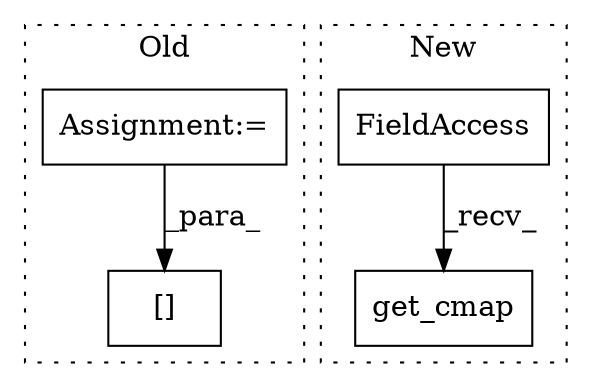digraph G {
subgraph cluster0 {
1 [label="[]" a="2" s="5031,5067" l="21,2" shape="box"];
4 [label="Assignment:=" a="7" s="4932,5015" l="57,2" shape="box"];
label = "Old";
style="dotted";
}
subgraph cluster1 {
2 [label="get_cmap" a="32" s="5507,5521" l="9,1" shape="box"];
3 [label="FieldAccess" a="22" s="5489" l="10" shape="box"];
label = "New";
style="dotted";
}
3 -> 2 [label="_recv_"];
4 -> 1 [label="_para_"];
}